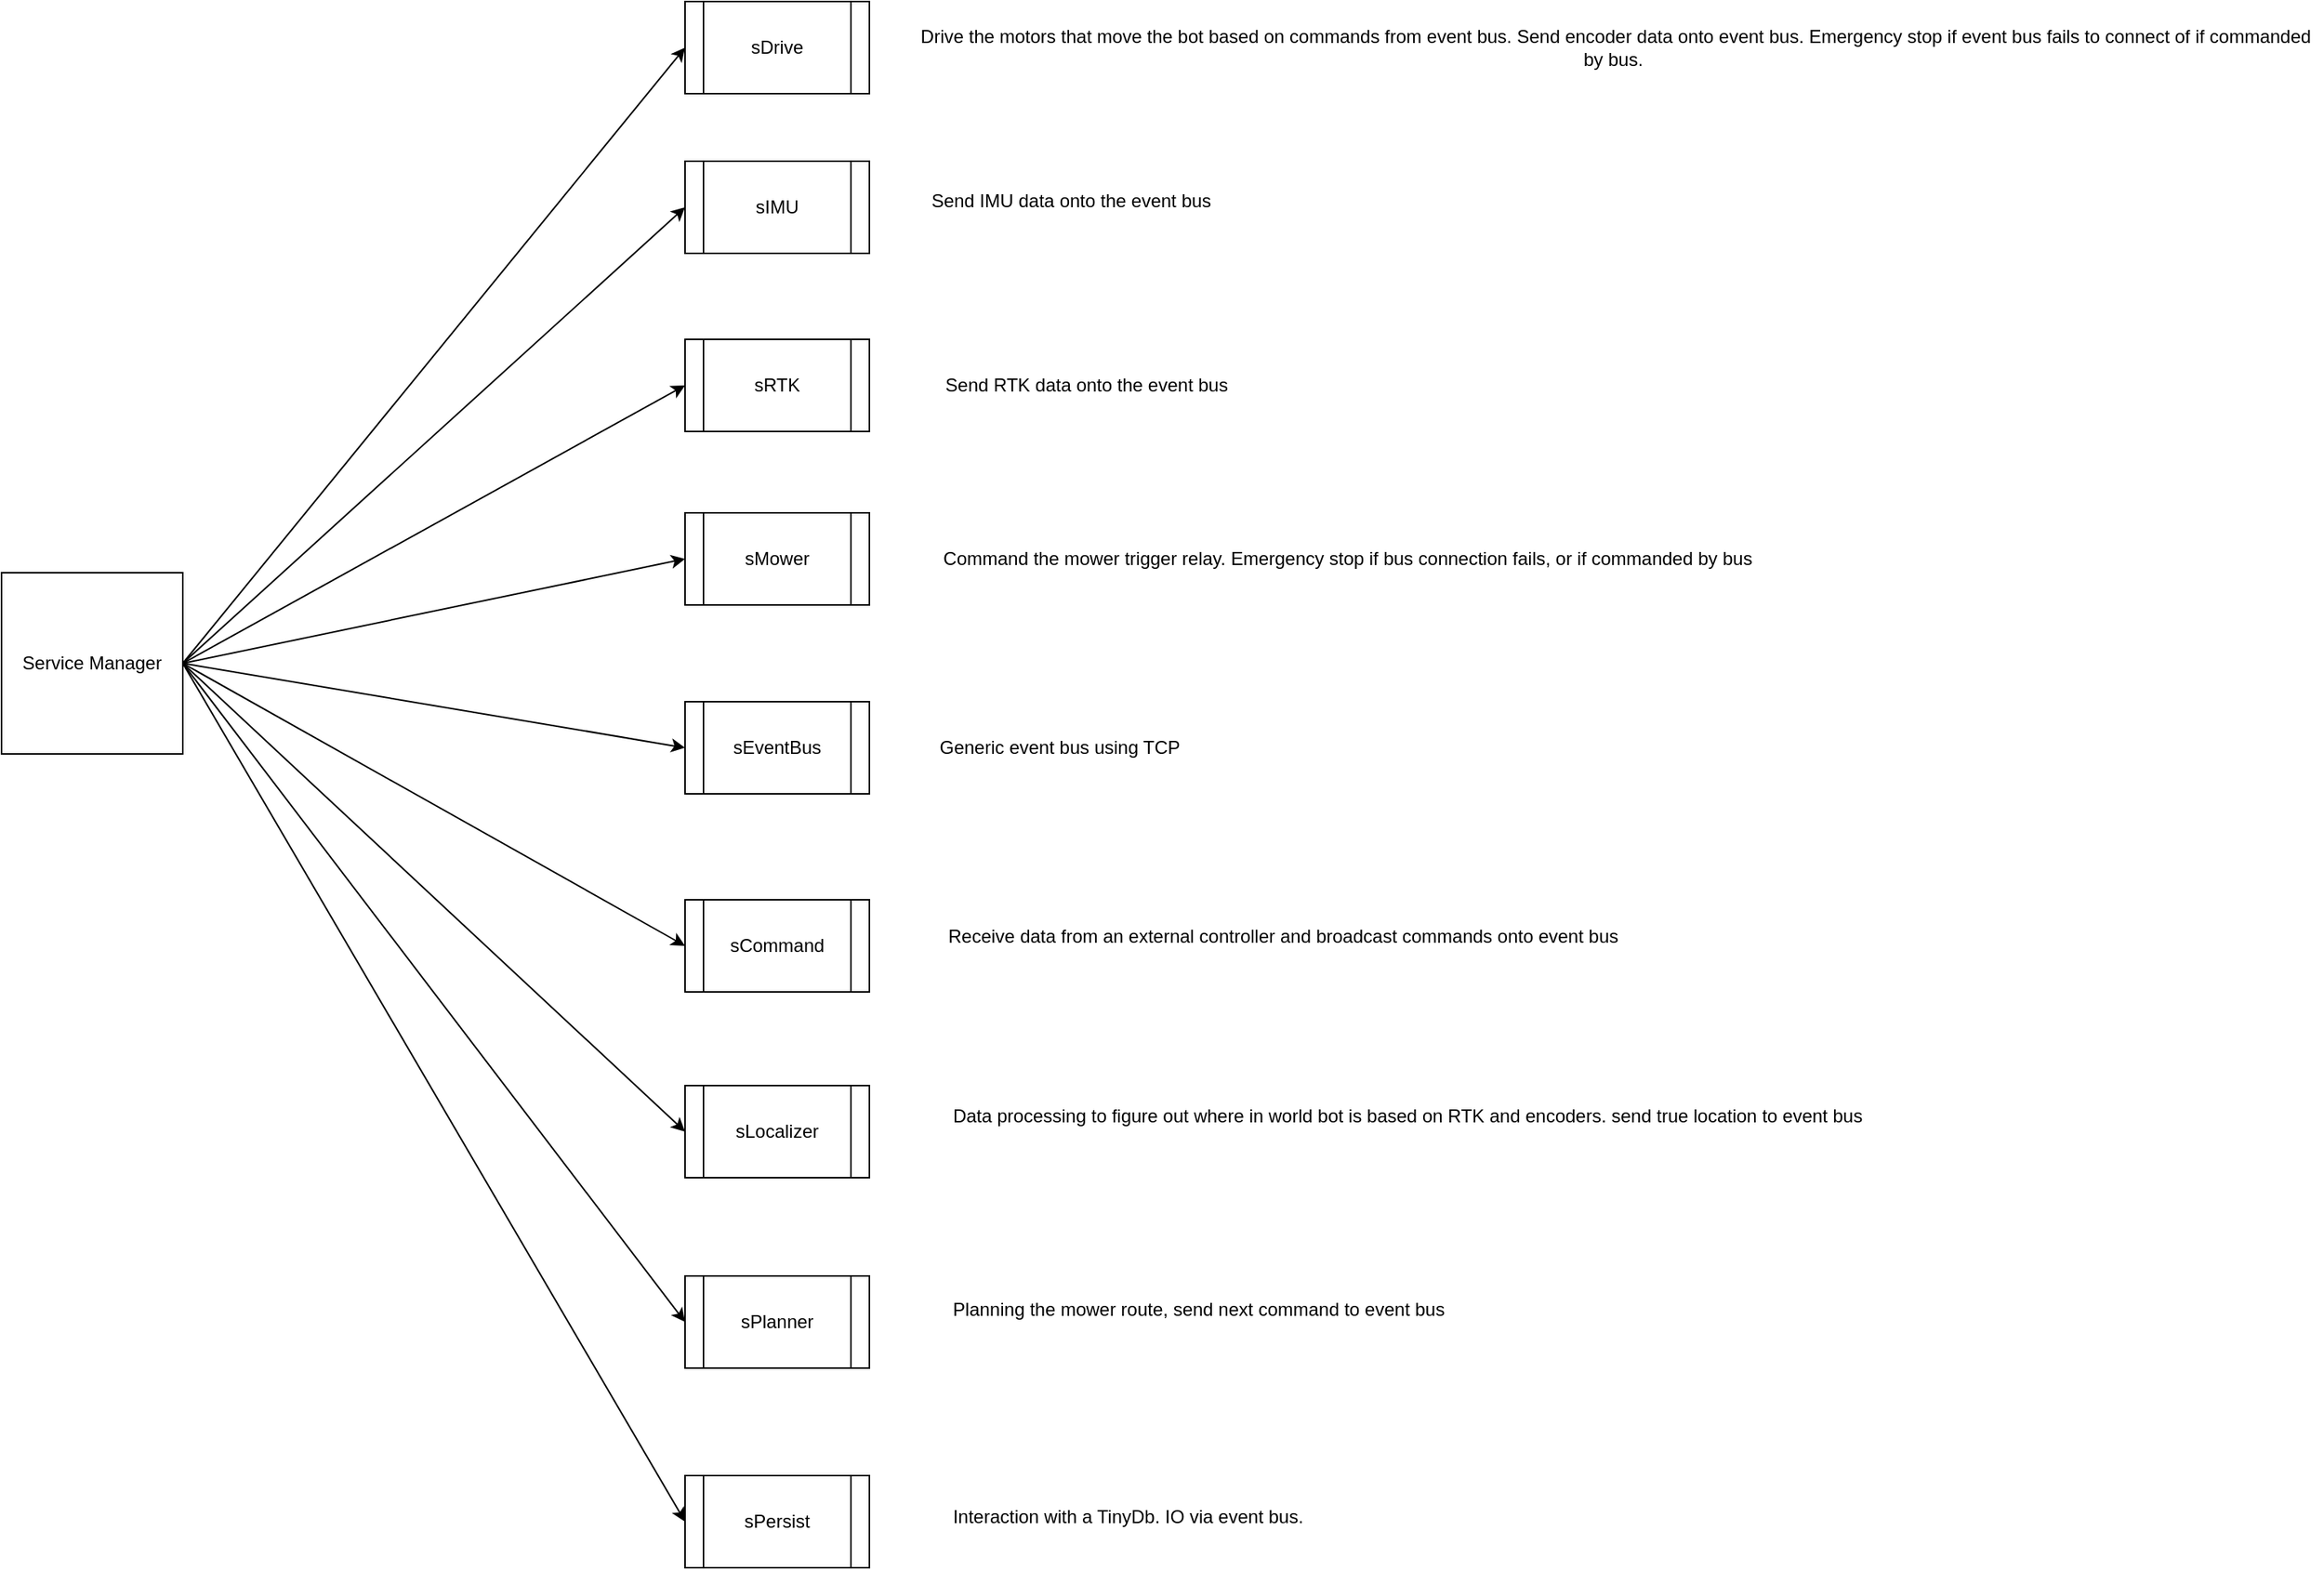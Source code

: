 <mxfile>
    <diagram id="DyHkxEAgIM1Uh25lfxCL" name="Page-1">
        <mxGraphModel dx="2340" dy="2372" grid="0" gridSize="10" guides="1" tooltips="1" connect="1" arrows="1" fold="1" page="0" pageScale="1" pageWidth="850" pageHeight="1100" math="0" shadow="0">
            <root>
                <mxCell id="0"/>
                <mxCell id="1" parent="0"/>
                <mxCell id="2" value="sDrive" style="shape=process;whiteSpace=wrap;html=1;backgroundOutline=1;" vertex="1" parent="1">
                    <mxGeometry x="758" y="-1057" width="120" height="60" as="geometry"/>
                </mxCell>
                <mxCell id="3" value="sIMU" style="shape=process;whiteSpace=wrap;html=1;backgroundOutline=1;" vertex="1" parent="1">
                    <mxGeometry x="758" y="-953" width="120" height="60" as="geometry"/>
                </mxCell>
                <mxCell id="4" value="sRTK" style="shape=process;whiteSpace=wrap;html=1;backgroundOutline=1;" vertex="1" parent="1">
                    <mxGeometry x="758" y="-837" width="120" height="60" as="geometry"/>
                </mxCell>
                <mxCell id="5" value="sMower" style="shape=process;whiteSpace=wrap;html=1;backgroundOutline=1;" vertex="1" parent="1">
                    <mxGeometry x="758" y="-724" width="120" height="60" as="geometry"/>
                </mxCell>
                <mxCell id="6" value="sEventBus" style="shape=process;whiteSpace=wrap;html=1;backgroundOutline=1;" vertex="1" parent="1">
                    <mxGeometry x="758" y="-601" width="120" height="60" as="geometry"/>
                </mxCell>
                <mxCell id="7" value="sCommand" style="shape=process;whiteSpace=wrap;html=1;backgroundOutline=1;" vertex="1" parent="1">
                    <mxGeometry x="758" y="-472" width="120" height="60" as="geometry"/>
                </mxCell>
                <mxCell id="10" style="edgeStyle=none;html=1;exitX=1;exitY=0.5;exitDx=0;exitDy=0;entryX=0;entryY=0.5;entryDx=0;entryDy=0;" edge="1" parent="1" source="9" target="2">
                    <mxGeometry relative="1" as="geometry"/>
                </mxCell>
                <mxCell id="11" style="edgeStyle=none;html=1;exitX=1;exitY=0.5;exitDx=0;exitDy=0;entryX=0;entryY=0.5;entryDx=0;entryDy=0;" edge="1" parent="1" source="9" target="3">
                    <mxGeometry relative="1" as="geometry"/>
                </mxCell>
                <mxCell id="12" style="edgeStyle=none;html=1;exitX=1;exitY=0.5;exitDx=0;exitDy=0;entryX=0;entryY=0.5;entryDx=0;entryDy=0;" edge="1" parent="1" source="9" target="4">
                    <mxGeometry relative="1" as="geometry"/>
                </mxCell>
                <mxCell id="13" style="edgeStyle=none;html=1;exitX=1;exitY=0.5;exitDx=0;exitDy=0;entryX=0;entryY=0.5;entryDx=0;entryDy=0;" edge="1" parent="1" source="9" target="5">
                    <mxGeometry relative="1" as="geometry"/>
                </mxCell>
                <mxCell id="14" style="edgeStyle=none;html=1;exitX=1;exitY=0.5;exitDx=0;exitDy=0;entryX=0;entryY=0.5;entryDx=0;entryDy=0;" edge="1" parent="1" source="9" target="6">
                    <mxGeometry relative="1" as="geometry"/>
                </mxCell>
                <mxCell id="15" style="edgeStyle=none;html=1;exitX=1;exitY=0.5;exitDx=0;exitDy=0;entryX=0;entryY=0.5;entryDx=0;entryDy=0;" edge="1" parent="1" source="9" target="7">
                    <mxGeometry relative="1" as="geometry"/>
                </mxCell>
                <mxCell id="17" style="edgeStyle=none;html=1;exitX=1;exitY=0.5;exitDx=0;exitDy=0;entryX=0;entryY=0.5;entryDx=0;entryDy=0;" edge="1" parent="1" source="9" target="16">
                    <mxGeometry relative="1" as="geometry"/>
                </mxCell>
                <mxCell id="19" style="edgeStyle=none;html=1;exitX=1;exitY=0.5;exitDx=0;exitDy=0;entryX=0;entryY=0.5;entryDx=0;entryDy=0;" edge="1" parent="1" source="9" target="18">
                    <mxGeometry relative="1" as="geometry"/>
                </mxCell>
                <mxCell id="21" style="edgeStyle=none;html=1;exitX=1;exitY=0.5;exitDx=0;exitDy=0;entryX=0;entryY=0.5;entryDx=0;entryDy=0;" edge="1" parent="1" source="9" target="20">
                    <mxGeometry relative="1" as="geometry"/>
                </mxCell>
                <mxCell id="9" value="Service Manager" style="whiteSpace=wrap;html=1;aspect=fixed;" vertex="1" parent="1">
                    <mxGeometry x="313" y="-685" width="118" height="118" as="geometry"/>
                </mxCell>
                <mxCell id="16" value="sLocalizer" style="shape=process;whiteSpace=wrap;html=1;backgroundOutline=1;" vertex="1" parent="1">
                    <mxGeometry x="758" y="-351" width="120" height="60" as="geometry"/>
                </mxCell>
                <mxCell id="18" value="sPlanner" style="shape=process;whiteSpace=wrap;html=1;backgroundOutline=1;" vertex="1" parent="1">
                    <mxGeometry x="758" y="-227" width="120" height="60" as="geometry"/>
                </mxCell>
                <mxCell id="20" value="sPersist" style="shape=process;whiteSpace=wrap;html=1;backgroundOutline=1;" vertex="1" parent="1">
                    <mxGeometry x="758" y="-97" width="120" height="60" as="geometry"/>
                </mxCell>
                <mxCell id="23" value="Generic event bus using TCP" style="text;html=1;strokeColor=none;fillColor=none;align=center;verticalAlign=middle;whiteSpace=wrap;rounded=0;" vertex="1" parent="1">
                    <mxGeometry x="920" y="-582.5" width="164" height="23" as="geometry"/>
                </mxCell>
                <mxCell id="24" value="Drive the motors that move the bot based on commands from event bus. Send encoder data onto event bus. Emergency stop if event bus fails to connect of if commanded by bus.&amp;nbsp;" style="text;html=1;strokeColor=none;fillColor=none;align=center;verticalAlign=middle;whiteSpace=wrap;rounded=0;" vertex="1" parent="1">
                    <mxGeometry x="904" y="-1054.5" width="920" height="55" as="geometry"/>
                </mxCell>
                <mxCell id="25" value="Send IMU data onto the event bus" style="text;html=1;align=center;verticalAlign=middle;resizable=0;points=[];autosize=1;strokeColor=none;fillColor=none;" vertex="1" parent="1">
                    <mxGeometry x="913" y="-936" width="192" height="18" as="geometry"/>
                </mxCell>
                <mxCell id="26" value="Send RTK data onto the event bus" style="text;html=1;align=center;verticalAlign=middle;resizable=0;points=[];autosize=1;strokeColor=none;fillColor=none;" vertex="1" parent="1">
                    <mxGeometry x="922" y="-816" width="194" height="18" as="geometry"/>
                </mxCell>
                <mxCell id="27" value="Command the mower trigger relay. Emergency stop if bus connection fails, or if commanded by bus&lt;br&gt;" style="text;html=1;align=center;verticalAlign=middle;resizable=0;points=[];autosize=1;strokeColor=none;fillColor=none;" vertex="1" parent="1">
                    <mxGeometry x="920" y="-703" width="537" height="18" as="geometry"/>
                </mxCell>
                <mxCell id="28" value="Receive data from an external controller and broadcast commands onto event bus" style="text;html=1;align=center;verticalAlign=middle;resizable=0;points=[];autosize=1;strokeColor=none;fillColor=none;" vertex="1" parent="1">
                    <mxGeometry x="924" y="-457" width="446" height="18" as="geometry"/>
                </mxCell>
                <mxCell id="29" value="Data processing to figure out where in world bot is based on RTK and encoders. send true location to event bus" style="text;html=1;align=center;verticalAlign=middle;resizable=0;points=[];autosize=1;strokeColor=none;fillColor=none;" vertex="1" parent="1">
                    <mxGeometry x="927" y="-340" width="602" height="18" as="geometry"/>
                </mxCell>
                <mxCell id="30" value="Planning the mower route, send next command to event bus" style="text;html=1;align=center;verticalAlign=middle;resizable=0;points=[];autosize=1;strokeColor=none;fillColor=none;" vertex="1" parent="1">
                    <mxGeometry x="927" y="-214" width="330" height="18" as="geometry"/>
                </mxCell>
                <mxCell id="31" value="Interaction with a TinyDb. IO via event bus." style="text;html=1;align=center;verticalAlign=middle;resizable=0;points=[];autosize=1;strokeColor=none;fillColor=none;" vertex="1" parent="1">
                    <mxGeometry x="927" y="-79" width="238" height="18" as="geometry"/>
                </mxCell>
            </root>
        </mxGraphModel>
    </diagram>
</mxfile>